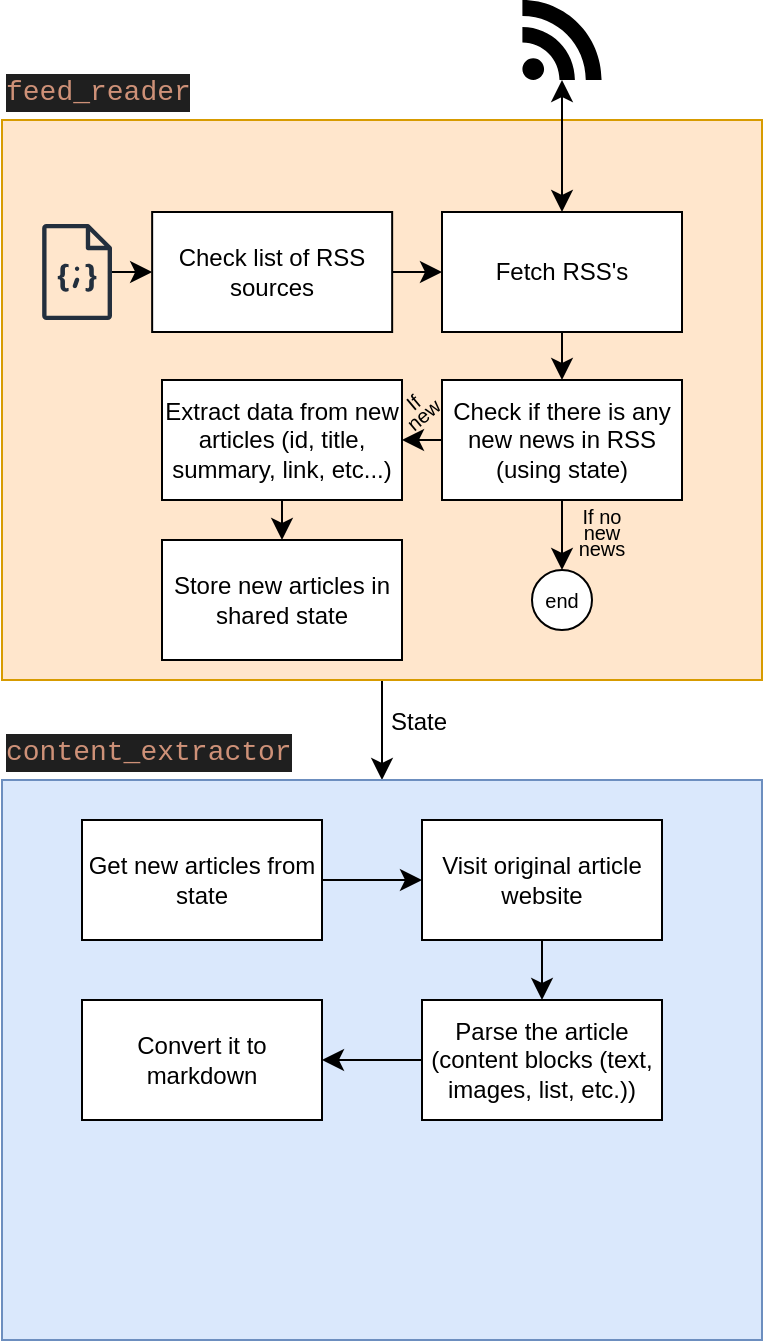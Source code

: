 <mxfile version="27.1.4">
  <diagram name="Sivu-1" id="iF3Pjgtifc8MZnPqNoIN">
    <mxGraphModel dx="1255" dy="1131" grid="1" gridSize="10" guides="1" tooltips="1" connect="1" arrows="1" fold="1" page="0" pageScale="1" pageWidth="850" pageHeight="1100" math="0" shadow="0">
      <root>
        <mxCell id="0" />
        <mxCell id="1" parent="0" />
        <mxCell id="g0t2AwN3DNg_lfe3c00A-20" style="edgeStyle=none;curved=1;rounded=0;orthogonalLoop=1;jettySize=auto;html=1;exitX=0.5;exitY=1;exitDx=0;exitDy=0;entryX=0.5;entryY=0;entryDx=0;entryDy=0;fontSize=12;startSize=8;endSize=8;" edge="1" parent="1" source="g0t2AwN3DNg_lfe3c00A-5" target="g0t2AwN3DNg_lfe3c00A-19">
          <mxGeometry relative="1" as="geometry" />
        </mxCell>
        <mxCell id="g0t2AwN3DNg_lfe3c00A-26" value="State" style="edgeLabel;html=1;align=center;verticalAlign=middle;resizable=0;points=[];fontSize=12;" vertex="1" connectable="0" parent="g0t2AwN3DNg_lfe3c00A-20">
          <mxGeometry x="-0.163" y="1" relative="1" as="geometry">
            <mxPoint x="17" as="offset" />
          </mxGeometry>
        </mxCell>
        <mxCell id="g0t2AwN3DNg_lfe3c00A-5" value="" style="rounded=0;whiteSpace=wrap;html=1;fillColor=#ffe6cc;strokeColor=#d79b00;" vertex="1" parent="1">
          <mxGeometry x="-210" y="-60" width="380" height="280" as="geometry" />
        </mxCell>
        <mxCell id="g0t2AwN3DNg_lfe3c00A-2" value="" style="shape=mxgraph.signs.tech.rss;html=1;pointerEvents=1;fillColor=#000000;strokeColor=none;verticalLabelPosition=bottom;verticalAlign=top;align=center;" vertex="1" parent="1">
          <mxGeometry x="50.2" y="-120" width="39.6" height="40" as="geometry" />
        </mxCell>
        <mxCell id="g0t2AwN3DNg_lfe3c00A-12" style="edgeStyle=none;curved=1;rounded=0;orthogonalLoop=1;jettySize=auto;html=1;exitX=0.5;exitY=1;exitDx=0;exitDy=0;entryX=0.5;entryY=0;entryDx=0;entryDy=0;fontSize=12;startSize=8;endSize=8;" edge="1" parent="1" source="g0t2AwN3DNg_lfe3c00A-3" target="g0t2AwN3DNg_lfe3c00A-11">
          <mxGeometry relative="1" as="geometry" />
        </mxCell>
        <mxCell id="g0t2AwN3DNg_lfe3c00A-3" value="Fetch RSS&#39;s" style="rounded=0;whiteSpace=wrap;html=1;" vertex="1" parent="1">
          <mxGeometry x="10.0" y="-14" width="120" height="60" as="geometry" />
        </mxCell>
        <mxCell id="g0t2AwN3DNg_lfe3c00A-4" value="" style="endArrow=classic;startArrow=classic;html=1;rounded=0;fontSize=12;startSize=8;endSize=8;curved=1;entryX=0.5;entryY=1;entryDx=0;entryDy=0;entryPerimeter=0;exitX=0.5;exitY=0;exitDx=0;exitDy=0;" edge="1" parent="1" source="g0t2AwN3DNg_lfe3c00A-3" target="g0t2AwN3DNg_lfe3c00A-2">
          <mxGeometry width="50" height="50" relative="1" as="geometry">
            <mxPoint x="80" y="120" as="sourcePoint" />
            <mxPoint x="130" y="70" as="targetPoint" />
          </mxGeometry>
        </mxCell>
        <mxCell id="g0t2AwN3DNg_lfe3c00A-6" value="" style="sketch=0;outlineConnect=0;fontColor=#232F3E;gradientColor=none;fillColor=#232F3D;strokeColor=none;dashed=0;verticalLabelPosition=bottom;verticalAlign=top;align=center;html=1;fontSize=12;fontStyle=0;aspect=fixed;pointerEvents=1;shape=mxgraph.aws4.json_script;" vertex="1" parent="1">
          <mxGeometry x="-190" y="-8" width="35.08" height="48" as="geometry" />
        </mxCell>
        <mxCell id="g0t2AwN3DNg_lfe3c00A-9" style="edgeStyle=none;curved=1;rounded=0;orthogonalLoop=1;jettySize=auto;html=1;exitX=1;exitY=0.5;exitDx=0;exitDy=0;entryX=0;entryY=0.5;entryDx=0;entryDy=0;fontSize=12;startSize=8;endSize=8;" edge="1" parent="1" source="g0t2AwN3DNg_lfe3c00A-7" target="g0t2AwN3DNg_lfe3c00A-3">
          <mxGeometry relative="1" as="geometry" />
        </mxCell>
        <mxCell id="g0t2AwN3DNg_lfe3c00A-7" value="Check list of RSS sources" style="rounded=0;whiteSpace=wrap;html=1;" vertex="1" parent="1">
          <mxGeometry x="-134.92" y="-14" width="120" height="60" as="geometry" />
        </mxCell>
        <mxCell id="g0t2AwN3DNg_lfe3c00A-8" value="" style="endArrow=classic;html=1;rounded=0;fontSize=12;startSize=8;endSize=8;curved=1;entryX=0;entryY=0.5;entryDx=0;entryDy=0;" edge="1" parent="1" source="g0t2AwN3DNg_lfe3c00A-6" target="g0t2AwN3DNg_lfe3c00A-7">
          <mxGeometry width="50" height="50" relative="1" as="geometry">
            <mxPoint x="-150" as="sourcePoint" />
            <mxPoint x="-100" y="-50" as="targetPoint" />
          </mxGeometry>
        </mxCell>
        <mxCell id="g0t2AwN3DNg_lfe3c00A-10" value="&lt;div style=&quot;color: #cccccc;background-color: #1f1f1f;font-family: Consolas, &#39;Courier New&#39;, monospace;font-weight: normal;font-size: 14px;line-height: 19px;white-space: pre;&quot;&gt;&lt;div&gt;&lt;span style=&quot;color: #ce9178;&quot;&gt;feed_reader&lt;/span&gt;&lt;/div&gt;&lt;/div&gt;" style="text;whiteSpace=wrap;html=1;" vertex="1" parent="1">
          <mxGeometry x="-210" y="-90" width="120" height="40" as="geometry" />
        </mxCell>
        <mxCell id="g0t2AwN3DNg_lfe3c00A-14" style="edgeStyle=none;curved=1;rounded=0;orthogonalLoop=1;jettySize=auto;html=1;exitX=0;exitY=0.5;exitDx=0;exitDy=0;entryX=1;entryY=0.5;entryDx=0;entryDy=0;fontSize=12;startSize=8;endSize=8;" edge="1" parent="1" source="g0t2AwN3DNg_lfe3c00A-11" target="g0t2AwN3DNg_lfe3c00A-13">
          <mxGeometry relative="1" as="geometry" />
        </mxCell>
        <mxCell id="g0t2AwN3DNg_lfe3c00A-23" style="edgeStyle=none;curved=1;rounded=0;orthogonalLoop=1;jettySize=auto;html=1;exitX=0.5;exitY=1;exitDx=0;exitDy=0;entryX=0.5;entryY=0;entryDx=0;entryDy=0;fontSize=12;startSize=8;endSize=8;" edge="1" parent="1" source="g0t2AwN3DNg_lfe3c00A-11" target="g0t2AwN3DNg_lfe3c00A-22">
          <mxGeometry relative="1" as="geometry" />
        </mxCell>
        <mxCell id="g0t2AwN3DNg_lfe3c00A-11" value="Check if there is any new news in RSS (using state)" style="rounded=0;whiteSpace=wrap;html=1;" vertex="1" parent="1">
          <mxGeometry x="10" y="70" width="120" height="60" as="geometry" />
        </mxCell>
        <mxCell id="g0t2AwN3DNg_lfe3c00A-17" style="edgeStyle=none;curved=1;rounded=0;orthogonalLoop=1;jettySize=auto;html=1;exitX=0.5;exitY=1;exitDx=0;exitDy=0;entryX=0.5;entryY=0;entryDx=0;entryDy=0;fontSize=12;startSize=8;endSize=8;" edge="1" parent="1" source="g0t2AwN3DNg_lfe3c00A-13" target="g0t2AwN3DNg_lfe3c00A-16">
          <mxGeometry relative="1" as="geometry" />
        </mxCell>
        <mxCell id="g0t2AwN3DNg_lfe3c00A-13" value="Extract data from new articles (id, title, summary, link, etc...)" style="rounded=0;whiteSpace=wrap;html=1;" vertex="1" parent="1">
          <mxGeometry x="-130" y="70" width="120" height="60" as="geometry" />
        </mxCell>
        <mxCell id="g0t2AwN3DNg_lfe3c00A-15" value="&lt;div style=&quot;line-height: 80%;&quot;&gt;If&lt;div&gt;new&lt;/div&gt;&lt;/div&gt;" style="text;html=1;align=center;verticalAlign=middle;whiteSpace=wrap;rounded=0;fontSize=10;rotation=-40;spacing=0;" vertex="1" parent="1">
          <mxGeometry x="-17" y="79" width="30" height="10" as="geometry" />
        </mxCell>
        <mxCell id="g0t2AwN3DNg_lfe3c00A-16" value="Store new articles in shared state" style="rounded=0;whiteSpace=wrap;html=1;" vertex="1" parent="1">
          <mxGeometry x="-130" y="150" width="120" height="60" as="geometry" />
        </mxCell>
        <mxCell id="g0t2AwN3DNg_lfe3c00A-18" value="&lt;div style=&quot;color: #cccccc;background-color: #1f1f1f;font-family: Consolas, &#39;Courier New&#39;, monospace;font-weight: normal;font-size: 14px;line-height: 19px;white-space: pre;&quot;&gt;&lt;div&gt;&lt;span style=&quot;color: #ce9178;&quot;&gt;content_extractor&lt;/span&gt;&lt;/div&gt;&lt;/div&gt;" style="text;whiteSpace=wrap;html=1;" vertex="1" parent="1">
          <mxGeometry x="-210" y="240" width="160" height="40" as="geometry" />
        </mxCell>
        <mxCell id="g0t2AwN3DNg_lfe3c00A-19" value="" style="rounded=0;whiteSpace=wrap;html=1;fillColor=#dae8fc;strokeColor=#6c8ebf;" vertex="1" parent="1">
          <mxGeometry x="-210" y="270" width="380" height="280" as="geometry" />
        </mxCell>
        <mxCell id="g0t2AwN3DNg_lfe3c00A-28" style="edgeStyle=none;curved=1;rounded=0;orthogonalLoop=1;jettySize=auto;html=1;exitX=1;exitY=0.5;exitDx=0;exitDy=0;entryX=0;entryY=0.5;entryDx=0;entryDy=0;fontSize=12;startSize=8;endSize=8;" edge="1" parent="1" source="g0t2AwN3DNg_lfe3c00A-21" target="g0t2AwN3DNg_lfe3c00A-27">
          <mxGeometry relative="1" as="geometry" />
        </mxCell>
        <mxCell id="g0t2AwN3DNg_lfe3c00A-21" value="Get new articles from state" style="rounded=0;whiteSpace=wrap;html=1;" vertex="1" parent="1">
          <mxGeometry x="-170" y="290" width="120" height="60" as="geometry" />
        </mxCell>
        <mxCell id="g0t2AwN3DNg_lfe3c00A-22" value="" style="ellipse;whiteSpace=wrap;html=1;aspect=fixed;" vertex="1" parent="1">
          <mxGeometry x="55.0" y="165" width="30" height="30" as="geometry" />
        </mxCell>
        <mxCell id="g0t2AwN3DNg_lfe3c00A-24" value="&lt;div style=&quot;line-height: 80%;&quot;&gt;If no new news&lt;/div&gt;" style="text;html=1;align=center;verticalAlign=middle;whiteSpace=wrap;rounded=0;fontSize=10;rotation=0;spacing=0;" vertex="1" parent="1">
          <mxGeometry x="75" y="138" width="30" height="15" as="geometry" />
        </mxCell>
        <mxCell id="g0t2AwN3DNg_lfe3c00A-25" value="&lt;div style=&quot;line-height: 80%;&quot;&gt;end&lt;/div&gt;" style="text;html=1;align=center;verticalAlign=middle;whiteSpace=wrap;rounded=0;fontSize=10;rotation=0;spacing=0;" vertex="1" parent="1">
          <mxGeometry x="55" y="172" width="30" height="15" as="geometry" />
        </mxCell>
        <mxCell id="g0t2AwN3DNg_lfe3c00A-30" style="edgeStyle=none;curved=1;rounded=0;orthogonalLoop=1;jettySize=auto;html=1;exitX=0.5;exitY=1;exitDx=0;exitDy=0;entryX=0.5;entryY=0;entryDx=0;entryDy=0;fontSize=12;startSize=8;endSize=8;" edge="1" parent="1" source="g0t2AwN3DNg_lfe3c00A-27" target="g0t2AwN3DNg_lfe3c00A-29">
          <mxGeometry relative="1" as="geometry" />
        </mxCell>
        <mxCell id="g0t2AwN3DNg_lfe3c00A-27" value="Visit original article website" style="rounded=0;whiteSpace=wrap;html=1;" vertex="1" parent="1">
          <mxGeometry y="290" width="120" height="60" as="geometry" />
        </mxCell>
        <mxCell id="g0t2AwN3DNg_lfe3c00A-32" style="edgeStyle=none;curved=1;rounded=0;orthogonalLoop=1;jettySize=auto;html=1;exitX=0;exitY=0.5;exitDx=0;exitDy=0;fontSize=12;startSize=8;endSize=8;" edge="1" parent="1" source="g0t2AwN3DNg_lfe3c00A-29" target="g0t2AwN3DNg_lfe3c00A-31">
          <mxGeometry relative="1" as="geometry" />
        </mxCell>
        <mxCell id="g0t2AwN3DNg_lfe3c00A-29" value="Parse the article (content blocks (text, images, list, etc.))" style="rounded=0;whiteSpace=wrap;html=1;" vertex="1" parent="1">
          <mxGeometry y="380" width="120" height="60" as="geometry" />
        </mxCell>
        <mxCell id="g0t2AwN3DNg_lfe3c00A-31" value="Convert it to markdown" style="rounded=0;whiteSpace=wrap;html=1;" vertex="1" parent="1">
          <mxGeometry x="-170" y="380" width="120" height="60" as="geometry" />
        </mxCell>
      </root>
    </mxGraphModel>
  </diagram>
</mxfile>
